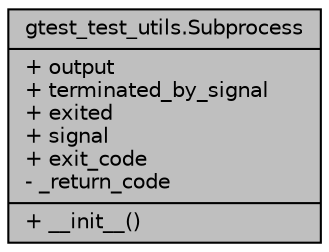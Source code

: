 digraph "gtest_test_utils.Subprocess"
{
  edge [fontname="Helvetica",fontsize="10",labelfontname="Helvetica",labelfontsize="10"];
  node [fontname="Helvetica",fontsize="10",shape=record];
  Node1 [label="{gtest_test_utils.Subprocess\n|+ output\l+ terminated_by_signal\l+ exited\l+ signal\l+ exit_code\l- _return_code\l|+ __init__()\l}",height=0.2,width=0.4,color="black", fillcolor="grey75", style="filled", fontcolor="black"];
}
